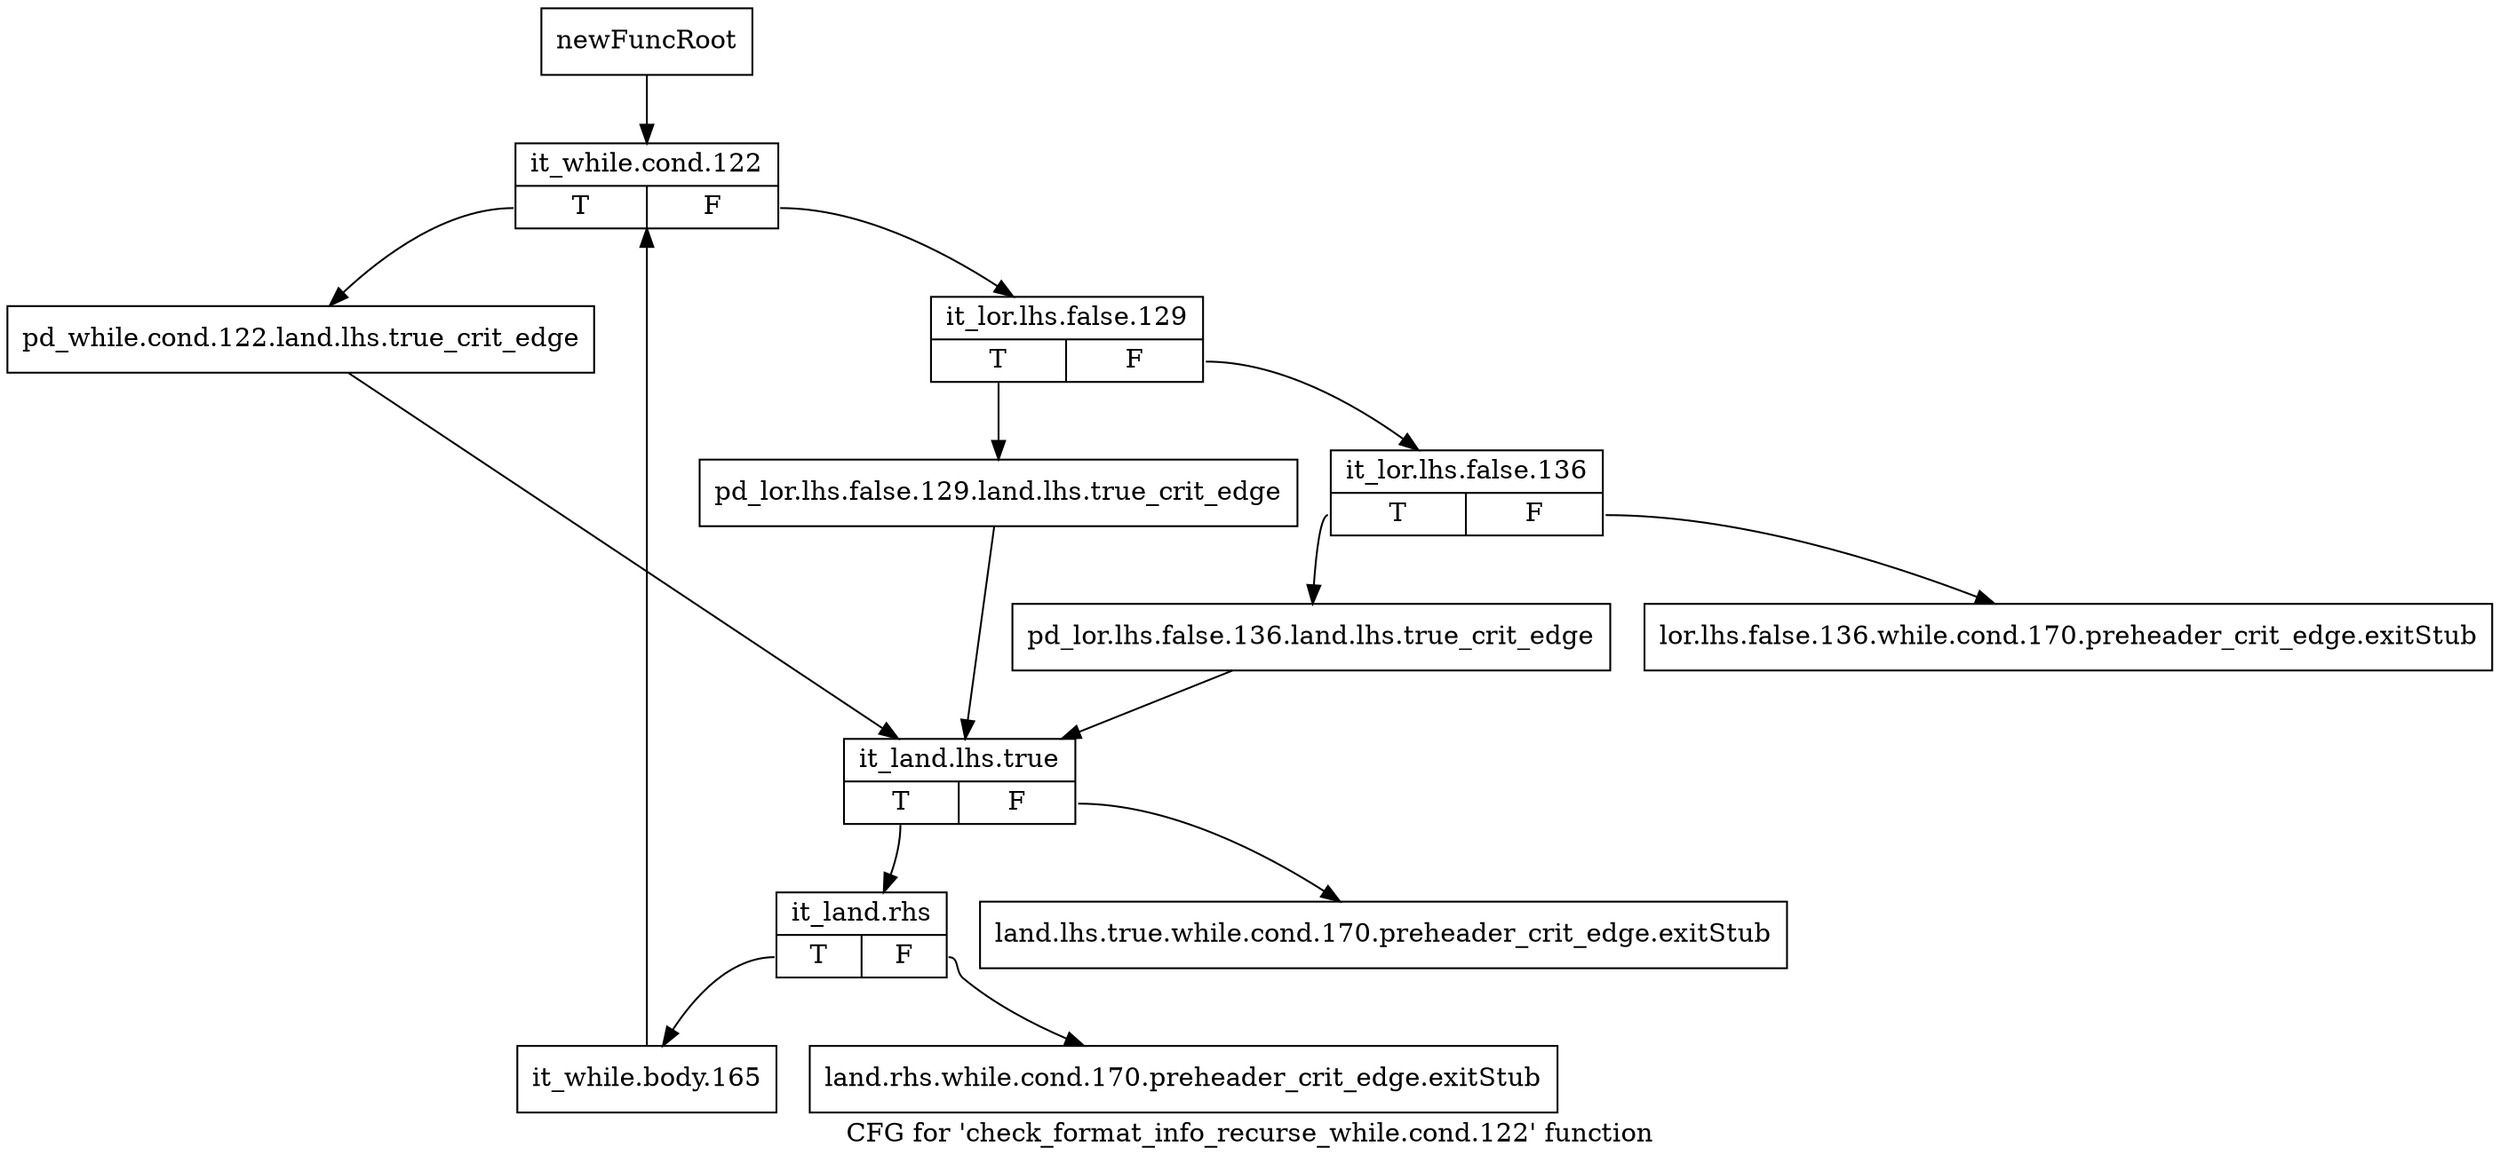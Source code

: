 digraph "CFG for 'check_format_info_recurse_while.cond.122' function" {
	label="CFG for 'check_format_info_recurse_while.cond.122' function";

	Node0xa1603c0 [shape=record,label="{newFuncRoot}"];
	Node0xa1603c0 -> Node0xa160500;
	Node0xa160410 [shape=record,label="{lor.lhs.false.136.while.cond.170.preheader_crit_edge.exitStub}"];
	Node0xa160460 [shape=record,label="{land.lhs.true.while.cond.170.preheader_crit_edge.exitStub}"];
	Node0xa1604b0 [shape=record,label="{land.rhs.while.cond.170.preheader_crit_edge.exitStub}"];
	Node0xa160500 [shape=record,label="{it_while.cond.122|{<s0>T|<s1>F}}"];
	Node0xa160500:s0 -> Node0xa160fa0;
	Node0xa160500:s1 -> Node0xa160550;
	Node0xa160550 [shape=record,label="{it_lor.lhs.false.129|{<s0>T|<s1>F}}"];
	Node0xa160550:s0 -> Node0xa160f50;
	Node0xa160550:s1 -> Node0xa160eb0;
	Node0xa160eb0 [shape=record,label="{it_lor.lhs.false.136|{<s0>T|<s1>F}}"];
	Node0xa160eb0:s0 -> Node0xa160f00;
	Node0xa160eb0:s1 -> Node0xa160410;
	Node0xa160f00 [shape=record,label="{pd_lor.lhs.false.136.land.lhs.true_crit_edge}"];
	Node0xa160f00 -> Node0xa160ff0;
	Node0xa160f50 [shape=record,label="{pd_lor.lhs.false.129.land.lhs.true_crit_edge}"];
	Node0xa160f50 -> Node0xa160ff0;
	Node0xa160fa0 [shape=record,label="{pd_while.cond.122.land.lhs.true_crit_edge}"];
	Node0xa160fa0 -> Node0xa160ff0;
	Node0xa160ff0 [shape=record,label="{it_land.lhs.true|{<s0>T|<s1>F}}"];
	Node0xa160ff0:s0 -> Node0xa161040;
	Node0xa160ff0:s1 -> Node0xa160460;
	Node0xa161040 [shape=record,label="{it_land.rhs|{<s0>T|<s1>F}}"];
	Node0xa161040:s0 -> Node0xa161090;
	Node0xa161040:s1 -> Node0xa1604b0;
	Node0xa161090 [shape=record,label="{it_while.body.165}"];
	Node0xa161090 -> Node0xa160500;
}
